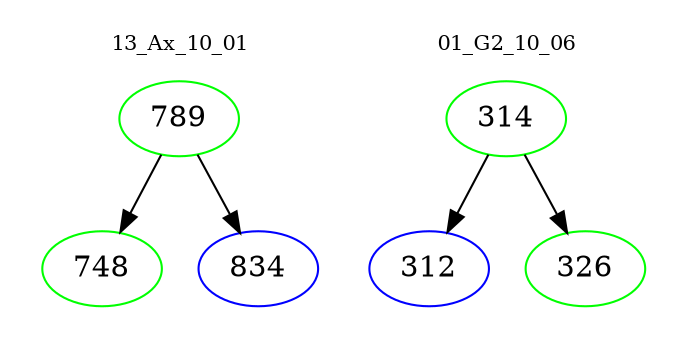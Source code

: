 digraph{
subgraph cluster_0 {
color = white
label = "13_Ax_10_01";
fontsize=10;
T0_789 [label="789", color="green"]
T0_789 -> T0_748 [color="black"]
T0_748 [label="748", color="green"]
T0_789 -> T0_834 [color="black"]
T0_834 [label="834", color="blue"]
}
subgraph cluster_1 {
color = white
label = "01_G2_10_06";
fontsize=10;
T1_314 [label="314", color="green"]
T1_314 -> T1_312 [color="black"]
T1_312 [label="312", color="blue"]
T1_314 -> T1_326 [color="black"]
T1_326 [label="326", color="green"]
}
}
